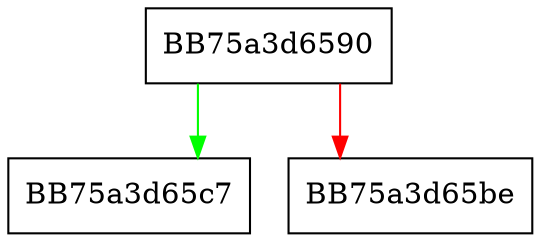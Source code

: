 digraph exists {
  node [shape="box"];
  graph [splines=ortho];
  BB75a3d6590 -> BB75a3d65c7 [color="green"];
  BB75a3d6590 -> BB75a3d65be [color="red"];
}